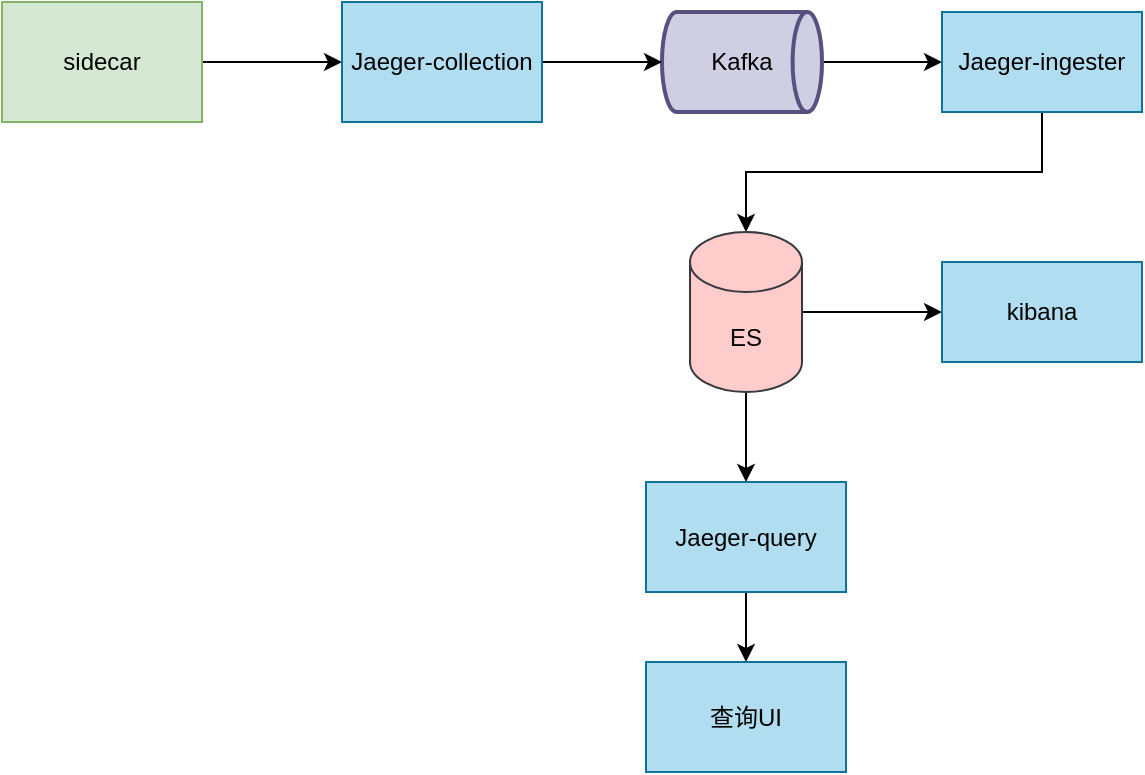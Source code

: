 <mxfile version="14.1.9" type="github">
  <diagram id="iega-1R7XgHPMxAMiEmX" name="Page-1">
    <mxGraphModel dx="1178" dy="659" grid="0" gridSize="10" guides="1" tooltips="1" connect="1" arrows="1" fold="1" page="1" pageScale="1" pageWidth="827" pageHeight="1169" math="0" shadow="0">
      <root>
        <mxCell id="0" />
        <mxCell id="1" parent="0" />
        <mxCell id="MCQk73YQ3z74e4xdkgyQ-7" style="edgeStyle=orthogonalEdgeStyle;rounded=0;orthogonalLoop=1;jettySize=auto;html=1;exitX=1;exitY=0.5;exitDx=0;exitDy=0;exitPerimeter=0;entryX=0;entryY=0.5;entryDx=0;entryDy=0;" edge="1" parent="1" source="MCQk73YQ3z74e4xdkgyQ-1" target="MCQk73YQ3z74e4xdkgyQ-6">
          <mxGeometry relative="1" as="geometry" />
        </mxCell>
        <mxCell id="MCQk73YQ3z74e4xdkgyQ-1" value="Kafka" style="strokeWidth=2;html=1;shape=mxgraph.flowchart.direct_data;whiteSpace=wrap;fillColor=#d0cee2;strokeColor=#56517e;" vertex="1" parent="1">
          <mxGeometry x="400" y="285" width="80" height="50" as="geometry" />
        </mxCell>
        <mxCell id="MCQk73YQ3z74e4xdkgyQ-4" style="edgeStyle=orthogonalEdgeStyle;rounded=0;orthogonalLoop=1;jettySize=auto;html=1;exitX=1;exitY=0.5;exitDx=0;exitDy=0;entryX=0;entryY=0.5;entryDx=0;entryDy=0;" edge="1" parent="1" source="MCQk73YQ3z74e4xdkgyQ-2" target="MCQk73YQ3z74e4xdkgyQ-3">
          <mxGeometry relative="1" as="geometry" />
        </mxCell>
        <mxCell id="MCQk73YQ3z74e4xdkgyQ-2" value="sidecar" style="rounded=0;whiteSpace=wrap;html=1;fillColor=#d5e8d4;strokeColor=#82b366;" vertex="1" parent="1">
          <mxGeometry x="70" y="280" width="100" height="60" as="geometry" />
        </mxCell>
        <mxCell id="MCQk73YQ3z74e4xdkgyQ-5" style="edgeStyle=orthogonalEdgeStyle;rounded=0;orthogonalLoop=1;jettySize=auto;html=1;exitX=1;exitY=0.5;exitDx=0;exitDy=0;entryX=0;entryY=0.5;entryDx=0;entryDy=0;entryPerimeter=0;" edge="1" parent="1" source="MCQk73YQ3z74e4xdkgyQ-3" target="MCQk73YQ3z74e4xdkgyQ-1">
          <mxGeometry relative="1" as="geometry" />
        </mxCell>
        <mxCell id="MCQk73YQ3z74e4xdkgyQ-3" value="Jaeger-collection" style="rounded=0;whiteSpace=wrap;html=1;fillColor=#b1ddf0;strokeColor=#10739e;" vertex="1" parent="1">
          <mxGeometry x="240" y="280" width="100" height="60" as="geometry" />
        </mxCell>
        <mxCell id="MCQk73YQ3z74e4xdkgyQ-9" style="edgeStyle=orthogonalEdgeStyle;rounded=0;orthogonalLoop=1;jettySize=auto;html=1;exitX=0.5;exitY=1;exitDx=0;exitDy=0;" edge="1" parent="1" source="MCQk73YQ3z74e4xdkgyQ-6" target="MCQk73YQ3z74e4xdkgyQ-8">
          <mxGeometry relative="1" as="geometry" />
        </mxCell>
        <mxCell id="MCQk73YQ3z74e4xdkgyQ-6" value="Jaeger-ingester" style="rounded=0;whiteSpace=wrap;html=1;fillColor=#b1ddf0;strokeColor=#10739e;" vertex="1" parent="1">
          <mxGeometry x="540" y="285" width="100" height="50" as="geometry" />
        </mxCell>
        <mxCell id="MCQk73YQ3z74e4xdkgyQ-11" style="edgeStyle=orthogonalEdgeStyle;rounded=0;orthogonalLoop=1;jettySize=auto;html=1;exitX=1;exitY=0.5;exitDx=0;exitDy=0;exitPerimeter=0;entryX=0;entryY=0.5;entryDx=0;entryDy=0;" edge="1" parent="1" source="MCQk73YQ3z74e4xdkgyQ-8" target="MCQk73YQ3z74e4xdkgyQ-10">
          <mxGeometry relative="1" as="geometry" />
        </mxCell>
        <mxCell id="MCQk73YQ3z74e4xdkgyQ-13" style="edgeStyle=orthogonalEdgeStyle;rounded=0;orthogonalLoop=1;jettySize=auto;html=1;exitX=0.5;exitY=1;exitDx=0;exitDy=0;exitPerimeter=0;entryX=0.5;entryY=0;entryDx=0;entryDy=0;" edge="1" parent="1" source="MCQk73YQ3z74e4xdkgyQ-8" target="MCQk73YQ3z74e4xdkgyQ-12">
          <mxGeometry relative="1" as="geometry" />
        </mxCell>
        <mxCell id="MCQk73YQ3z74e4xdkgyQ-8" value="ES" style="shape=cylinder3;whiteSpace=wrap;html=1;boundedLbl=1;backgroundOutline=1;size=15;fillColor=#ffcccc;strokeColor=#36393d;" vertex="1" parent="1">
          <mxGeometry x="414" y="395" width="56" height="80" as="geometry" />
        </mxCell>
        <mxCell id="MCQk73YQ3z74e4xdkgyQ-10" value="kibana" style="rounded=0;whiteSpace=wrap;html=1;fillColor=#b1ddf0;strokeColor=#10739e;" vertex="1" parent="1">
          <mxGeometry x="540" y="410" width="100" height="50" as="geometry" />
        </mxCell>
        <mxCell id="MCQk73YQ3z74e4xdkgyQ-15" style="edgeStyle=orthogonalEdgeStyle;rounded=0;orthogonalLoop=1;jettySize=auto;html=1;exitX=0.5;exitY=1;exitDx=0;exitDy=0;entryX=0.5;entryY=0;entryDx=0;entryDy=0;" edge="1" parent="1" source="MCQk73YQ3z74e4xdkgyQ-12" target="MCQk73YQ3z74e4xdkgyQ-14">
          <mxGeometry relative="1" as="geometry" />
        </mxCell>
        <mxCell id="MCQk73YQ3z74e4xdkgyQ-12" value="Jaeger-query" style="rounded=0;whiteSpace=wrap;html=1;fillColor=#b1ddf0;strokeColor=#10739e;" vertex="1" parent="1">
          <mxGeometry x="392" y="520" width="100" height="55" as="geometry" />
        </mxCell>
        <mxCell id="MCQk73YQ3z74e4xdkgyQ-14" value="查询UI" style="rounded=0;whiteSpace=wrap;html=1;fillColor=#b1ddf0;strokeColor=#10739e;" vertex="1" parent="1">
          <mxGeometry x="392" y="610" width="100" height="55" as="geometry" />
        </mxCell>
      </root>
    </mxGraphModel>
  </diagram>
</mxfile>
